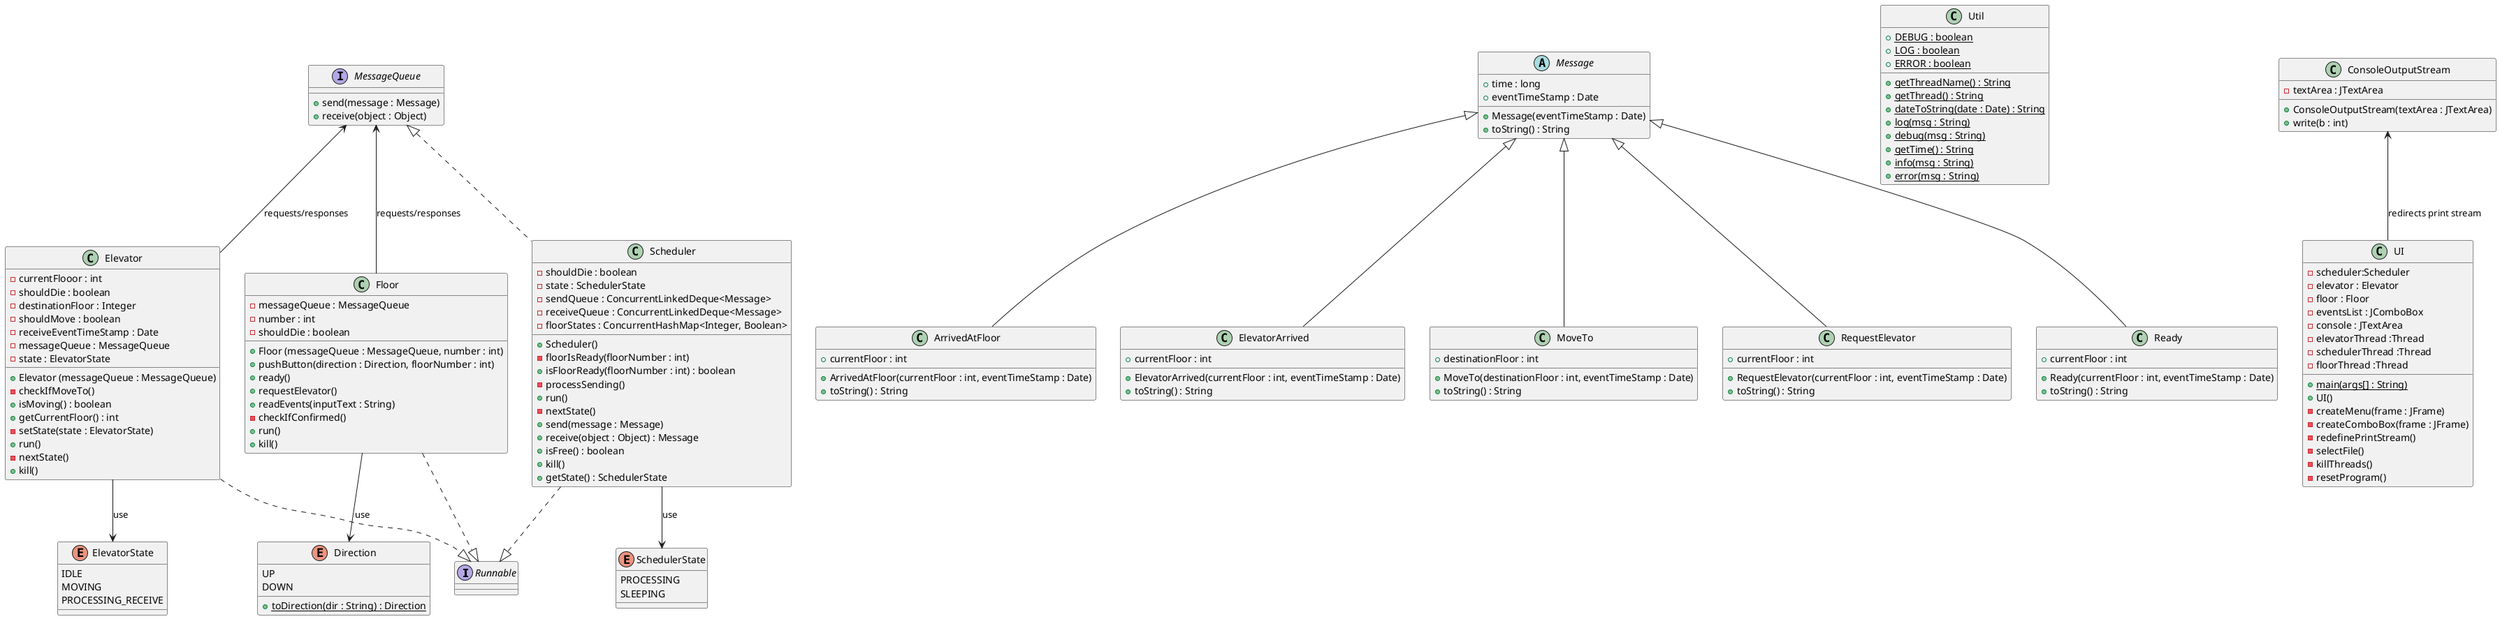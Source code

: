 @startuml
interface "Runnable"


class "ArrivedAtFloor" {
  + currentFloor : int
  + ArrivedAtFloor(currentFloor : int, eventTimeStamp : Date)
  + toString() : String
}

enum "Direction" {
  UP
  DOWN
  + {static} toDirection(dir : String) : Direction
}

class "Elevator" {
  - currentFlooor : int
  - shouldDie : boolean
  - destinationFloor : Integer
  - shouldMove : boolean
  - receiveEventTimeStamp : Date
  - messageQueue : MessageQueue
  - state : ElevatorState
  + Elevator (messageQueue : MessageQueue)
  - checkIfMoveTo()
  + isMoving() : boolean
  + getCurrentFloor() : int
  - setState(state : ElevatorState)
  + run()
  - nextState()
  + kill()
}

enum "ElevatorState" {
  IDLE
  MOVING
  PROCESSING_RECEIVE
}

class "ElevatorArrived" {
  + currentFloor : int
  + ElevatorArrived(currentFloor : int, eventTimeStamp : Date)
  + toString() : String
}

class "Floor" {
  - messageQueue : MessageQueue
  - number : int
  - shouldDie : boolean
  + Floor (messageQueue : MessageQueue, number : int)
  + pushButton(direction : Direction, floorNumber : int)
  + ready()
  + requestElevator()
  + readEvents(inputText : String)
  - checkIfConfirmed()
  + run()
  + kill()
}

abstract class "Message" {
  + time : long
  + eventTimeStamp : Date
  + Message(eventTimeStamp : Date)
  + toString() : String
}

interface "MessageQueue" {
  + send(message : Message)
  + receive(object : Object)
}

class "MoveTo" {
  + destinationFloor : int
  + MoveTo(destinationFloor : int, eventTimeStamp : Date)
  + toString() : String
}

class "RequestElevator" {
  + currentFloor : int
  + RequestElevator(currentFloor : int, eventTimeStamp : Date)
  + toString() : String
}

class "Ready" {
  + currentFloor : int
  + Ready(currentFloor : int, eventTimeStamp : Date)
  + toString() : String
}

class "Scheduler" {
  - shouldDie : boolean
  - state : SchedulerState
  - sendQueue : ConcurrentLinkedDeque<Message>
  - receiveQueue : ConcurrentLinkedDeque<Message>
  - floorStates : ConcurrentHashMap<Integer, Boolean>
  + Scheduler()
  - floorIsReady(floorNumber : int)
  + isFloorReady(floorNumber : int) : boolean
  - processSending()
  + run()
  - nextState()
  + send(message : Message)
  + receive(object : Object) : Message
  + isFree() : boolean
  + kill()
  + getState() : SchedulerState
}

enum "SchedulerState" {
  PROCESSING
  SLEEPING
}

class Util {
 {static} + DEBUG : boolean
 {static} + LOG : boolean
 {static} + ERROR : boolean
 {static} + getThreadName() : String
 {static} + getThread() : String
 {static} + dateToString(date : Date) : String
 {static} + log(msg : String)
 {static} + debug(msg : String)
 {static} + getTime() : String
 {static} + info(msg : String)
 {static} + error(msg : String)
}

class UI {
        - scheduler:Scheduler 
	- elevator : Elevator
	- floor : Floor 
	- eventsList : JComboBox 
	- console : JTextArea 
	- elevatorThread :Thread  
	- schedulerThread :Thread  
	- floorThread :Thread  
        {static} + main(args[] : String)
        + UI()
- createMenu(frame : JFrame)
- createComboBox(frame : JFrame)
- redefinePrintStream()
- selectFile()
- killThreads()
- resetProgram()
}

class ConsoleOutputStream{
  - textArea : JTextArea
  + ConsoleOutputStream(textArea : JTextArea)
  + write(b : int)
}


"Elevator" ..|> Runnable
"Floor" ..|> Runnable
"Scheduler" ..|> Runnable
"Floor" --> "Direction" : use
"Scheduler" --> "SchedulerState" : use
"Elevator" --> "ElevatorState" : use
"Message" <|-- "ArrivedAtFloor"
"Message" <|-- "ElevatorArrived"
"Message" <|-- "MoveTo"
"MessageQueue" <|.. "Scheduler"
"Message" <|-- "Ready"
"Message" <|-- "RequestElevator"
"MessageQueue" <-- "Floor" : requests/responses
"MessageQueue" <-- "Elevator" : requests/responses
"ConsoleOutputStream" <-- "UI" : redirects print stream
@enduml
